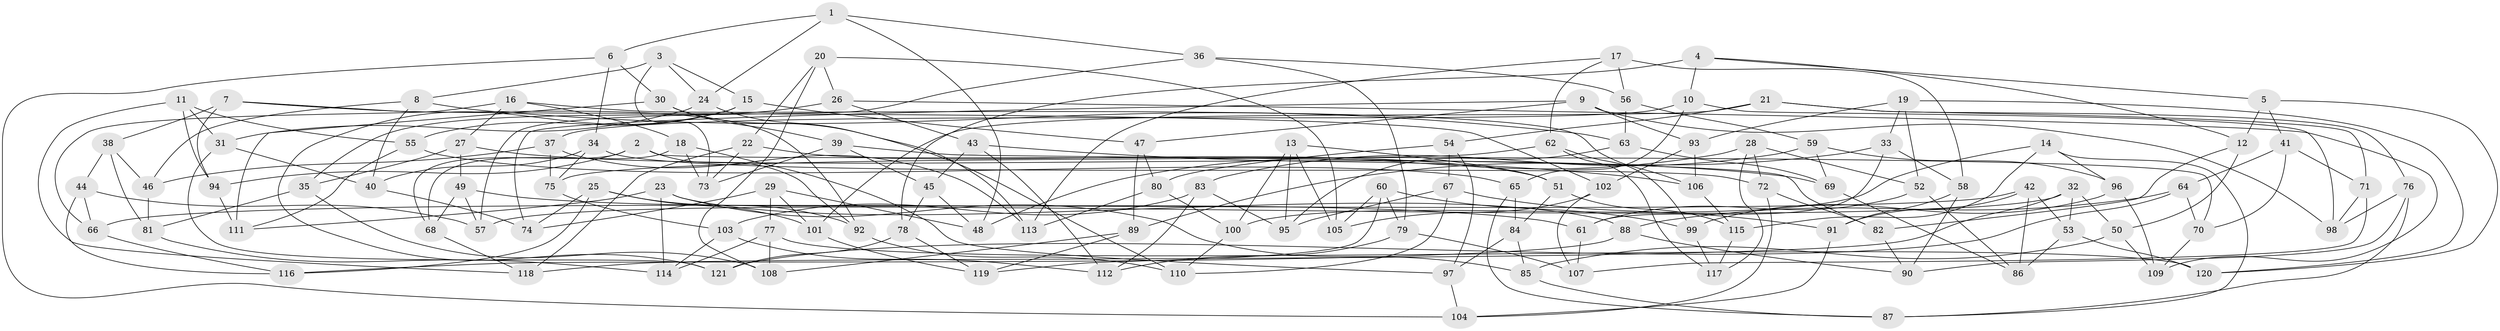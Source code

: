 // coarse degree distribution, {4: 0.21311475409836064, 6: 0.4098360655737705, 5: 0.2459016393442623, 7: 0.03278688524590164, 3: 0.03278688524590164, 8: 0.04918032786885246, 9: 0.01639344262295082}
// Generated by graph-tools (version 1.1) at 2025/38/03/04/25 23:38:11]
// undirected, 121 vertices, 242 edges
graph export_dot {
  node [color=gray90,style=filled];
  1;
  2;
  3;
  4;
  5;
  6;
  7;
  8;
  9;
  10;
  11;
  12;
  13;
  14;
  15;
  16;
  17;
  18;
  19;
  20;
  21;
  22;
  23;
  24;
  25;
  26;
  27;
  28;
  29;
  30;
  31;
  32;
  33;
  34;
  35;
  36;
  37;
  38;
  39;
  40;
  41;
  42;
  43;
  44;
  45;
  46;
  47;
  48;
  49;
  50;
  51;
  52;
  53;
  54;
  55;
  56;
  57;
  58;
  59;
  60;
  61;
  62;
  63;
  64;
  65;
  66;
  67;
  68;
  69;
  70;
  71;
  72;
  73;
  74;
  75;
  76;
  77;
  78;
  79;
  80;
  81;
  82;
  83;
  84;
  85;
  86;
  87;
  88;
  89;
  90;
  91;
  92;
  93;
  94;
  95;
  96;
  97;
  98;
  99;
  100;
  101;
  102;
  103;
  104;
  105;
  106;
  107;
  108;
  109;
  110;
  111;
  112;
  113;
  114;
  115;
  116;
  117;
  118;
  119;
  120;
  121;
  1 -- 36;
  1 -- 6;
  1 -- 48;
  1 -- 24;
  2 -- 94;
  2 -- 70;
  2 -- 92;
  2 -- 68;
  3 -- 73;
  3 -- 8;
  3 -- 24;
  3 -- 15;
  4 -- 12;
  4 -- 10;
  4 -- 78;
  4 -- 5;
  5 -- 12;
  5 -- 41;
  5 -- 120;
  6 -- 30;
  6 -- 34;
  6 -- 104;
  7 -- 38;
  7 -- 102;
  7 -- 92;
  7 -- 94;
  8 -- 63;
  8 -- 46;
  8 -- 40;
  9 -- 74;
  9 -- 93;
  9 -- 98;
  9 -- 47;
  10 -- 98;
  10 -- 37;
  10 -- 65;
  11 -- 31;
  11 -- 94;
  11 -- 55;
  11 -- 118;
  12 -- 82;
  12 -- 50;
  13 -- 95;
  13 -- 100;
  13 -- 105;
  13 -- 51;
  14 -- 100;
  14 -- 87;
  14 -- 115;
  14 -- 96;
  15 -- 47;
  15 -- 55;
  15 -- 121;
  16 -- 106;
  16 -- 66;
  16 -- 18;
  16 -- 27;
  17 -- 56;
  17 -- 62;
  17 -- 58;
  17 -- 113;
  18 -- 97;
  18 -- 73;
  18 -- 68;
  19 -- 33;
  19 -- 93;
  19 -- 52;
  19 -- 120;
  20 -- 22;
  20 -- 108;
  20 -- 26;
  20 -- 105;
  21 -- 54;
  21 -- 76;
  21 -- 71;
  21 -- 101;
  22 -- 51;
  22 -- 118;
  22 -- 73;
  23 -- 111;
  23 -- 85;
  23 -- 114;
  23 -- 88;
  24 -- 31;
  24 -- 113;
  25 -- 92;
  25 -- 74;
  25 -- 116;
  25 -- 101;
  26 -- 35;
  26 -- 109;
  26 -- 43;
  27 -- 69;
  27 -- 49;
  27 -- 35;
  28 -- 52;
  28 -- 117;
  28 -- 48;
  28 -- 72;
  29 -- 74;
  29 -- 77;
  29 -- 101;
  29 -- 48;
  30 -- 39;
  30 -- 110;
  30 -- 111;
  31 -- 121;
  31 -- 40;
  32 -- 50;
  32 -- 57;
  32 -- 53;
  32 -- 118;
  33 -- 61;
  33 -- 89;
  33 -- 58;
  34 -- 72;
  34 -- 40;
  34 -- 75;
  35 -- 81;
  35 -- 108;
  36 -- 79;
  36 -- 57;
  36 -- 56;
  37 -- 75;
  37 -- 46;
  37 -- 113;
  38 -- 81;
  38 -- 44;
  38 -- 46;
  39 -- 73;
  39 -- 82;
  39 -- 45;
  40 -- 74;
  41 -- 71;
  41 -- 70;
  41 -- 64;
  42 -- 66;
  42 -- 86;
  42 -- 53;
  42 -- 91;
  43 -- 112;
  43 -- 45;
  43 -- 106;
  44 -- 66;
  44 -- 57;
  44 -- 116;
  45 -- 48;
  45 -- 78;
  46 -- 81;
  47 -- 89;
  47 -- 80;
  49 -- 61;
  49 -- 68;
  49 -- 57;
  50 -- 109;
  50 -- 85;
  51 -- 115;
  51 -- 84;
  52 -- 61;
  52 -- 86;
  53 -- 120;
  53 -- 86;
  54 -- 97;
  54 -- 80;
  54 -- 67;
  55 -- 111;
  55 -- 65;
  56 -- 59;
  56 -- 63;
  58 -- 90;
  58 -- 91;
  59 -- 83;
  59 -- 96;
  59 -- 69;
  60 -- 105;
  60 -- 79;
  60 -- 119;
  60 -- 99;
  61 -- 107;
  62 -- 75;
  62 -- 99;
  62 -- 117;
  63 -- 69;
  63 -- 95;
  64 -- 70;
  64 -- 121;
  64 -- 88;
  65 -- 87;
  65 -- 84;
  66 -- 116;
  67 -- 95;
  67 -- 110;
  67 -- 91;
  68 -- 118;
  69 -- 86;
  70 -- 109;
  71 -- 98;
  71 -- 107;
  72 -- 104;
  72 -- 82;
  75 -- 103;
  76 -- 90;
  76 -- 98;
  76 -- 87;
  77 -- 114;
  77 -- 120;
  77 -- 108;
  78 -- 119;
  78 -- 121;
  79 -- 112;
  79 -- 107;
  80 -- 100;
  80 -- 113;
  81 -- 114;
  82 -- 90;
  83 -- 103;
  83 -- 112;
  83 -- 95;
  84 -- 97;
  84 -- 85;
  85 -- 87;
  88 -- 90;
  88 -- 116;
  89 -- 119;
  89 -- 108;
  91 -- 104;
  92 -- 110;
  93 -- 106;
  93 -- 102;
  94 -- 111;
  96 -- 99;
  96 -- 109;
  97 -- 104;
  99 -- 117;
  100 -- 110;
  101 -- 119;
  102 -- 107;
  102 -- 105;
  103 -- 112;
  103 -- 114;
  106 -- 115;
  115 -- 117;
}
